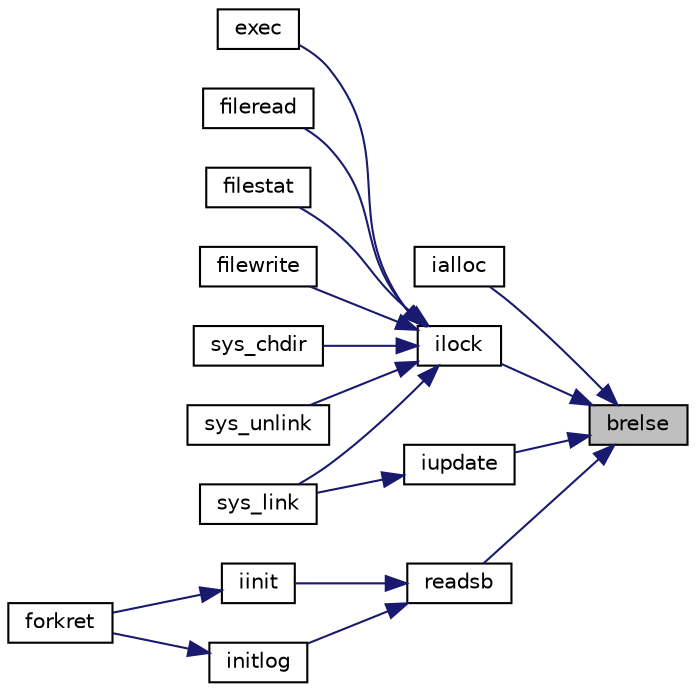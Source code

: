 digraph "brelse"
{
 // LATEX_PDF_SIZE
  edge [fontname="Helvetica",fontsize="10",labelfontname="Helvetica",labelfontsize="10"];
  node [fontname="Helvetica",fontsize="10",shape=record];
  rankdir="RL";
  Node1 [label="brelse",height=0.2,width=0.4,color="black", fillcolor="grey75", style="filled", fontcolor="black",tooltip=" "];
  Node1 -> Node2 [dir="back",color="midnightblue",fontsize="10",style="solid"];
  Node2 [label="ialloc",height=0.2,width=0.4,color="black", fillcolor="white", style="filled",URL="$d2/d5a/fs_8c.html#adb360ce0b70a32d19d089fba4cd91293",tooltip=" "];
  Node1 -> Node3 [dir="back",color="midnightblue",fontsize="10",style="solid"];
  Node3 [label="ilock",height=0.2,width=0.4,color="black", fillcolor="white", style="filled",URL="$d2/d5a/fs_8c.html#aed28187406d84a3aa71f10c6235a03ec",tooltip=" "];
  Node3 -> Node4 [dir="back",color="midnightblue",fontsize="10",style="solid"];
  Node4 [label="exec",height=0.2,width=0.4,color="black", fillcolor="white", style="filled",URL="$d8/ddb/user_8h.html#aa7b4aae4a12acd187e23396214aeca47",tooltip=" "];
  Node3 -> Node5 [dir="back",color="midnightblue",fontsize="10",style="solid"];
  Node5 [label="fileread",height=0.2,width=0.4,color="black", fillcolor="white", style="filled",URL="$d6/d13/file_8c.html#a1dc8c87c7e48bdaaf98e9c7047928f29",tooltip=" "];
  Node3 -> Node6 [dir="back",color="midnightblue",fontsize="10",style="solid"];
  Node6 [label="filestat",height=0.2,width=0.4,color="black", fillcolor="white", style="filled",URL="$d6/d13/file_8c.html#afff8e849fa54dea2a5a27dbb97474607",tooltip=" "];
  Node3 -> Node7 [dir="back",color="midnightblue",fontsize="10",style="solid"];
  Node7 [label="filewrite",height=0.2,width=0.4,color="black", fillcolor="white", style="filled",URL="$d6/d13/file_8c.html#ab8de757a0a9f58dcc6511ea5e46ebb88",tooltip=" "];
  Node3 -> Node8 [dir="back",color="midnightblue",fontsize="10",style="solid"];
  Node8 [label="sys_chdir",height=0.2,width=0.4,color="black", fillcolor="white", style="filled",URL="$d1/d14/sysfile_8c.html#ad1c5f8693cb35b9605fee09eebdda640",tooltip=" "];
  Node3 -> Node9 [dir="back",color="midnightblue",fontsize="10",style="solid"];
  Node9 [label="sys_link",height=0.2,width=0.4,color="black", fillcolor="white", style="filled",URL="$d1/d14/sysfile_8c.html#a759600870314007ac558871239122fb7",tooltip=" "];
  Node3 -> Node10 [dir="back",color="midnightblue",fontsize="10",style="solid"];
  Node10 [label="sys_unlink",height=0.2,width=0.4,color="black", fillcolor="white", style="filled",URL="$d1/d14/sysfile_8c.html#ae1e58ee11d41f643929520d8c1640da7",tooltip=" "];
  Node1 -> Node11 [dir="back",color="midnightblue",fontsize="10",style="solid"];
  Node11 [label="iupdate",height=0.2,width=0.4,color="black", fillcolor="white", style="filled",URL="$d2/d5a/fs_8c.html#a7220afa8e5f4bea540eb95879ea7df6e",tooltip=" "];
  Node11 -> Node9 [dir="back",color="midnightblue",fontsize="10",style="solid"];
  Node1 -> Node12 [dir="back",color="midnightblue",fontsize="10",style="solid"];
  Node12 [label="readsb",height=0.2,width=0.4,color="black", fillcolor="white", style="filled",URL="$d2/d5a/fs_8c.html#aff0080b2133027be2e525ca088b40e78",tooltip=" "];
  Node12 -> Node13 [dir="back",color="midnightblue",fontsize="10",style="solid"];
  Node13 [label="iinit",height=0.2,width=0.4,color="black", fillcolor="white", style="filled",URL="$d2/d5a/fs_8c.html#a301761a27cf266e0bad483272fb31a3c",tooltip=" "];
  Node13 -> Node14 [dir="back",color="midnightblue",fontsize="10",style="solid"];
  Node14 [label="forkret",height=0.2,width=0.4,color="black", fillcolor="white", style="filled",URL="$d3/dda/proc_8c.html#a11c5d62d28e8121e75235d361158156e",tooltip=" "];
  Node12 -> Node15 [dir="back",color="midnightblue",fontsize="10",style="solid"];
  Node15 [label="initlog",height=0.2,width=0.4,color="black", fillcolor="white", style="filled",URL="$d7/df8/log_8c.html#ad5e79aaefb91f41b9ef6aeae7ecf4708",tooltip=" "];
  Node15 -> Node14 [dir="back",color="midnightblue",fontsize="10",style="solid"];
}
